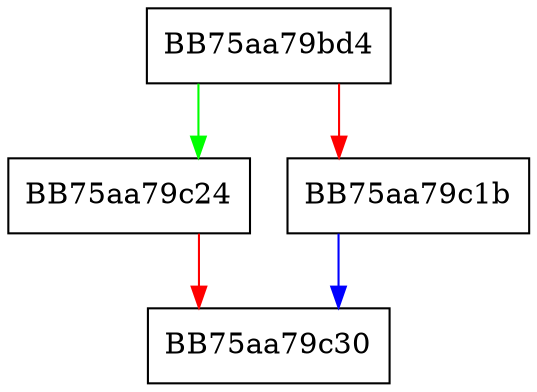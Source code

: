 digraph GetState {
  node [shape="box"];
  graph [splines=ortho];
  BB75aa79bd4 -> BB75aa79c24 [color="green"];
  BB75aa79bd4 -> BB75aa79c1b [color="red"];
  BB75aa79c1b -> BB75aa79c30 [color="blue"];
  BB75aa79c24 -> BB75aa79c30 [color="red"];
}